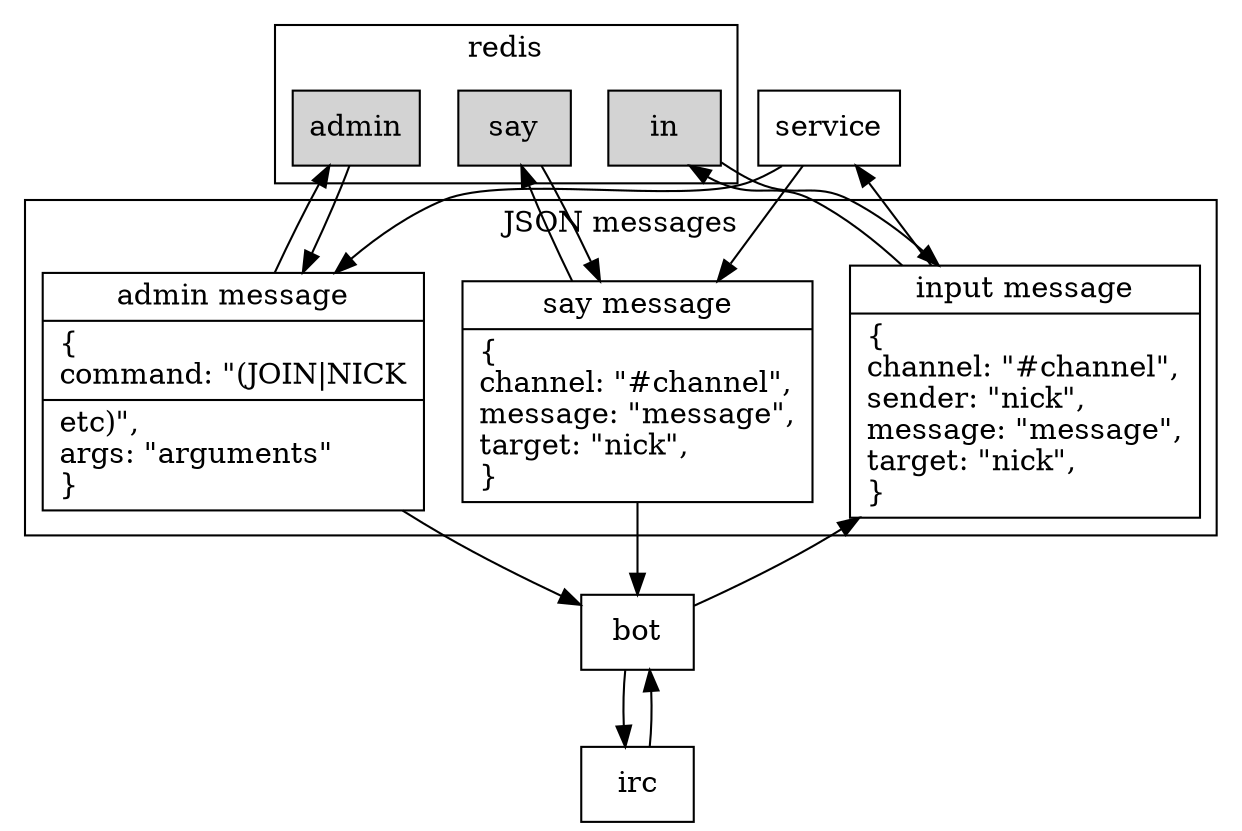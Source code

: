 digraph G {
	node [
	        shape = "record"
	];
	edge [];
	subgraph cluster_redis {
		node [style=filled];
		in;
		say;
		admin;
		label = "redis";
	}
	subgraph cluster_messages {
		message_in;
		message_say;
		message_admin;
		label = "JSON messages"
	}
	message_in [
		label = "{input message | \{\lchannel: \"#channel\",\lsender: \"nick\",\lmessage: \"message\",\ltarget: \"nick\",\l\}\l}"
	];
	message_say [
		label = "{say message | \{\lchannel: \"#channel\",\lmessage: \"message\",\ltarget: \"nick\",\l\}\l}"
	];
	message_admin [
		label = "{admin message | \{\lcommand: \"\(JOIN\|NICK\r|etc\)\",\largs: \"arguments\"\l\}\l}"
	];

	bot -> message_in -> in -> message_in -> service;
	service -> message_say -> say -> message_say -> bot;
	service -> message_admin -> admin -> message_admin -> bot;
	irc -> bot;
	bot -> irc;
}